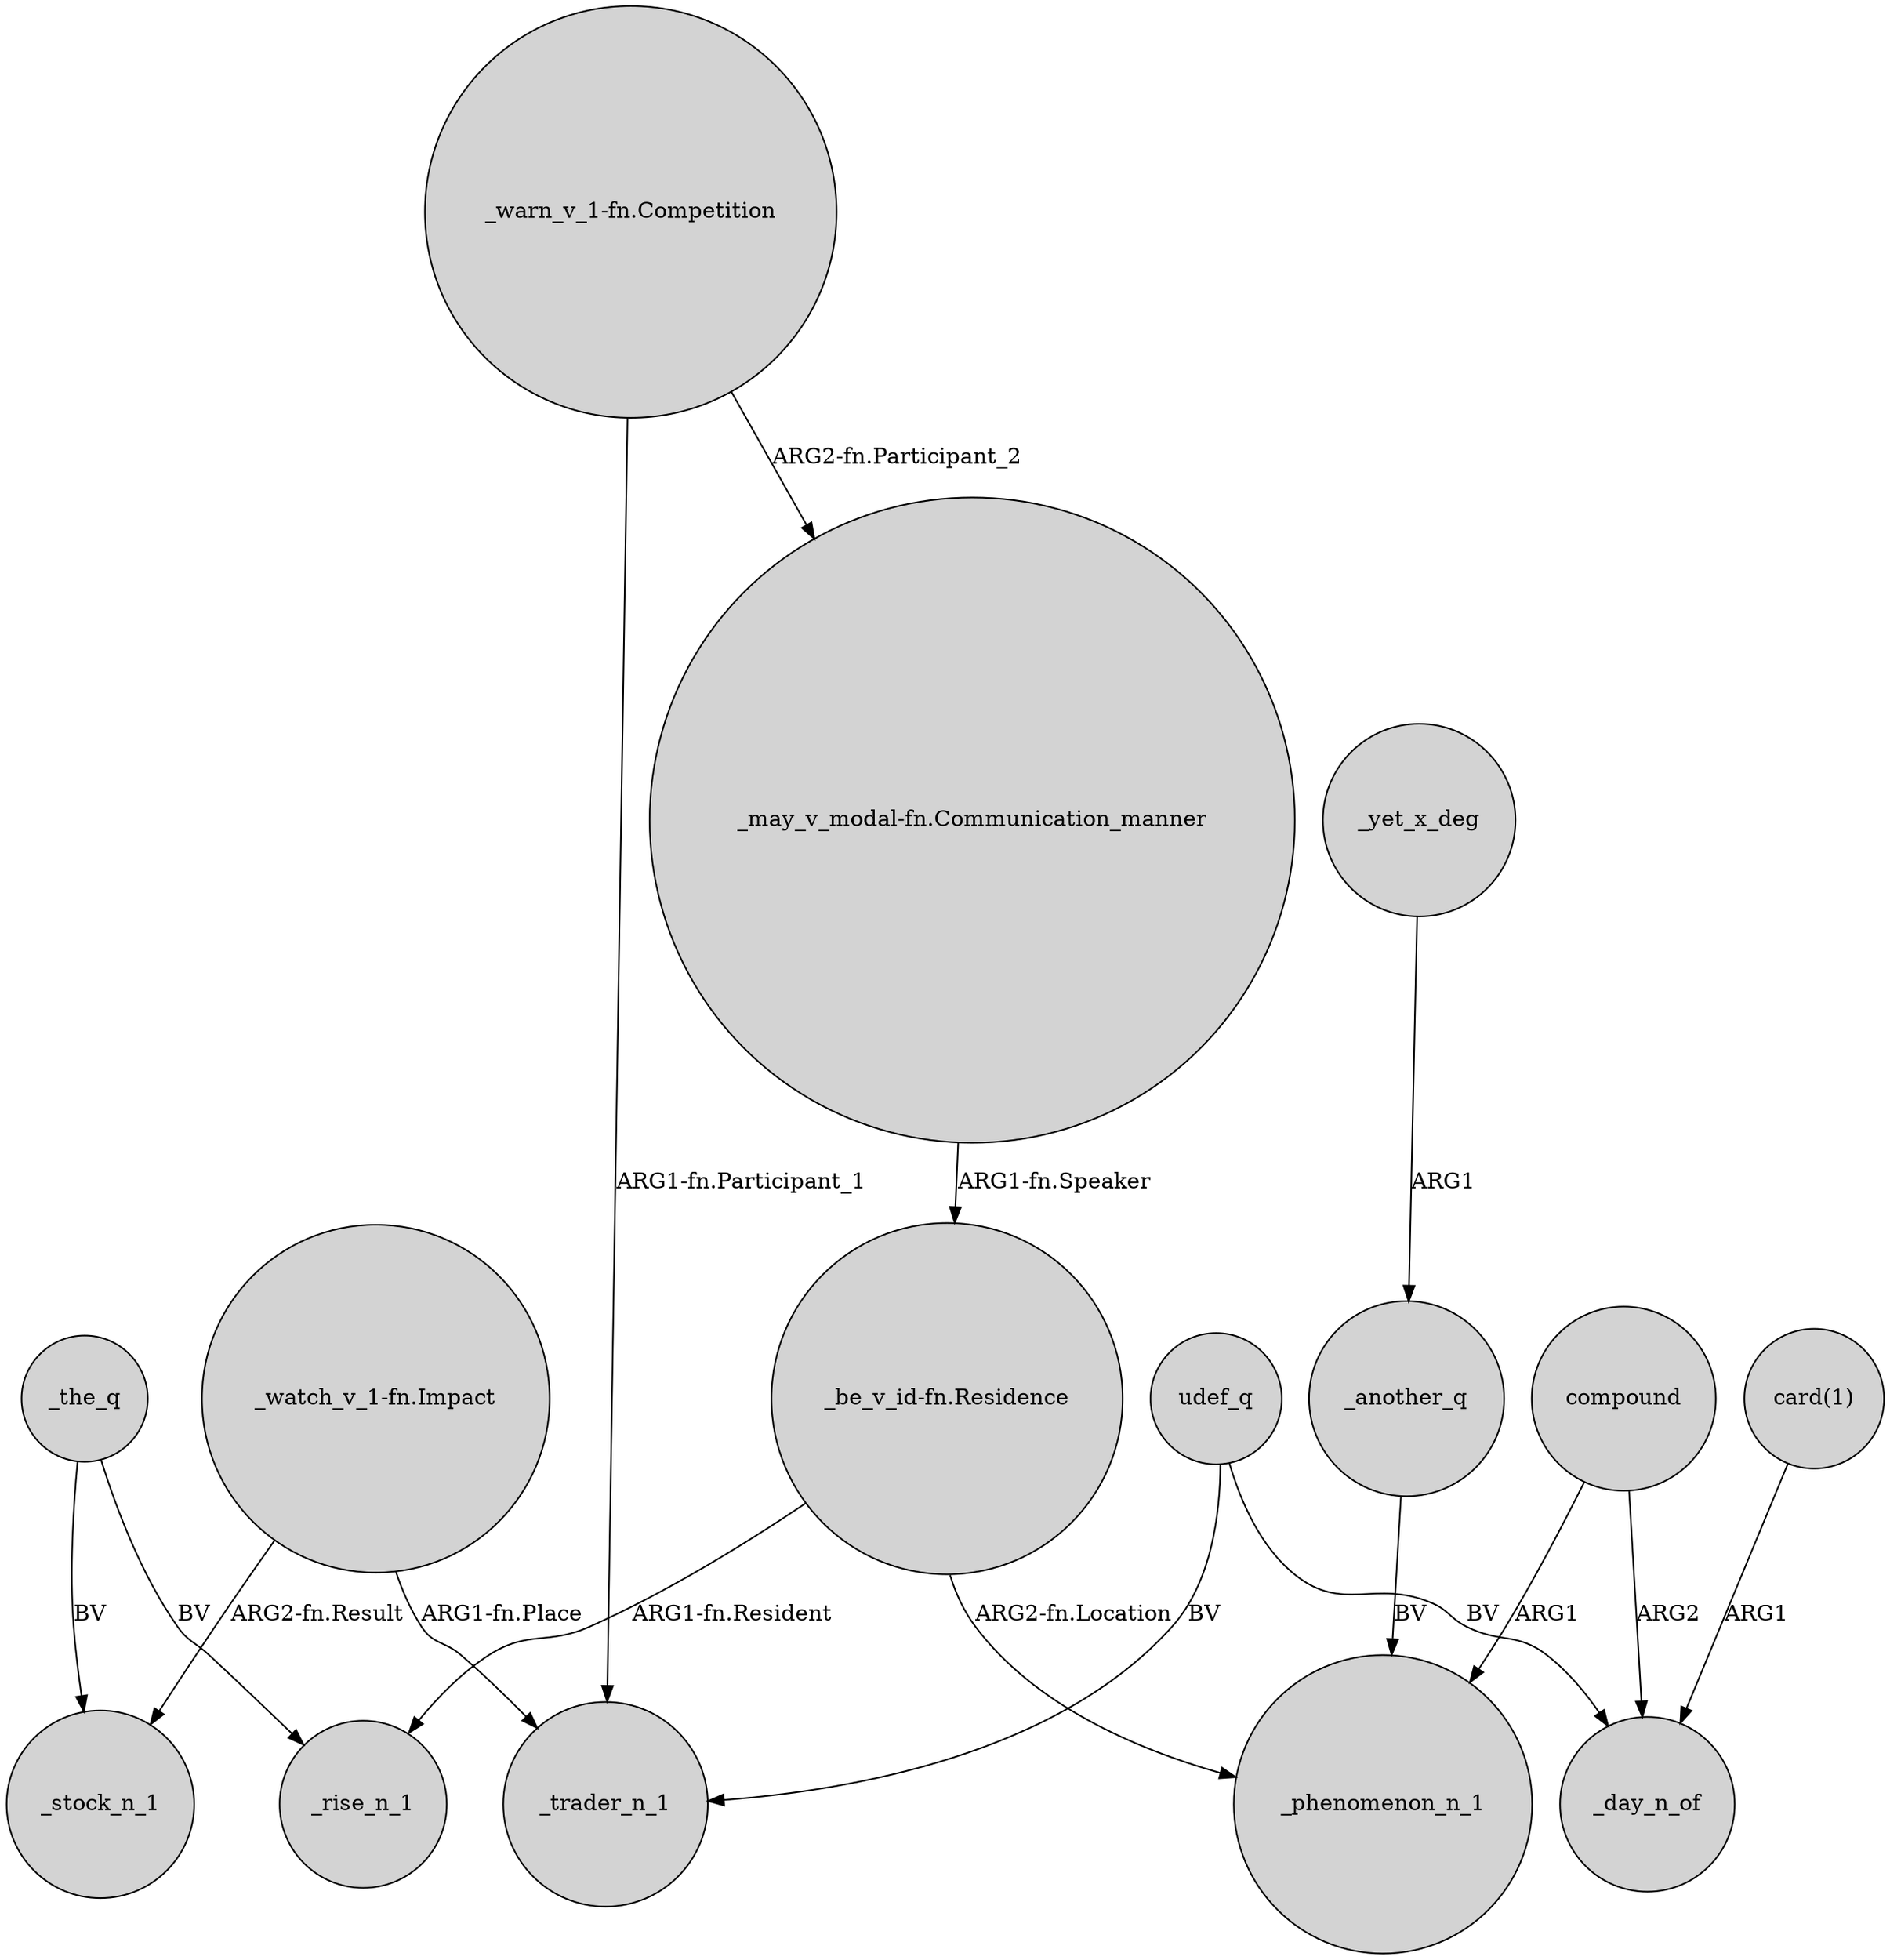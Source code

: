 digraph {
	node [shape=circle style=filled]
	"_may_v_modal-fn.Communication_manner" -> "_be_v_id-fn.Residence" [label="ARG1-fn.Speaker"]
	"_be_v_id-fn.Residence" -> _rise_n_1 [label="ARG1-fn.Resident"]
	_yet_x_deg -> _another_q [label=ARG1]
	compound -> _phenomenon_n_1 [label=ARG1]
	_another_q -> _phenomenon_n_1 [label=BV]
	compound -> _day_n_of [label=ARG2]
	_the_q -> _rise_n_1 [label=BV]
	"_watch_v_1-fn.Impact" -> _stock_n_1 [label="ARG2-fn.Result"]
	"_watch_v_1-fn.Impact" -> _trader_n_1 [label="ARG1-fn.Place"]
	"_warn_v_1-fn.Competition" -> "_may_v_modal-fn.Communication_manner" [label="ARG2-fn.Participant_2"]
	"_be_v_id-fn.Residence" -> _phenomenon_n_1 [label="ARG2-fn.Location"]
	"card(1)" -> _day_n_of [label=ARG1]
	"_warn_v_1-fn.Competition" -> _trader_n_1 [label="ARG1-fn.Participant_1"]
	udef_q -> _day_n_of [label=BV]
	udef_q -> _trader_n_1 [label=BV]
	_the_q -> _stock_n_1 [label=BV]
}
